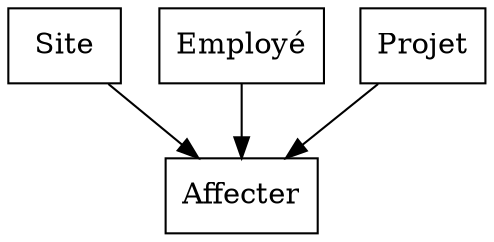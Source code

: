 // Generated by Mocodo 4.0.0
digraph {
  node [shape=box]
  "Site" -> "Affecter"
  "Employé" -> "Affecter"
  "Projet" -> "Affecter"
}
